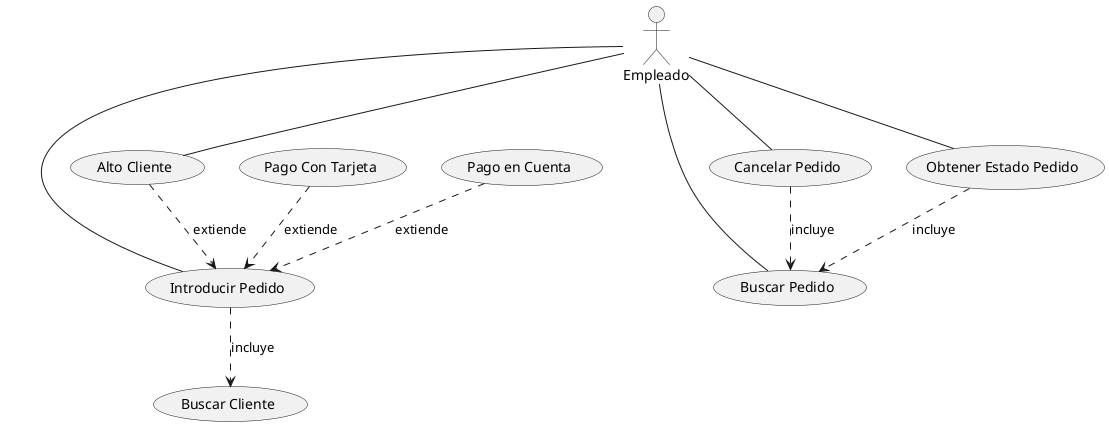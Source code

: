 @startuml
:Empleado:
:Empleado: -- (Alto Cliente)
:Empleado: -- (Introducir Pedido)
:Empleado: -- (Obtener Estado Pedido)
:Empleado: -- (Buscar Pedido)
:Empleado: -- (Cancelar Pedido)
(Obtener Estado Pedido) ..> (Buscar Pedido) : incluye
(Cancelar Pedido) ..> (Buscar Pedido) : incluye
(Alto Cliente) ..> (Introducir Pedido) : extiende
(Introducir Pedido) ..> (Buscar Cliente) : incluye
(Pago Con Tarjeta) ..> (Introducir Pedido) : extiende
(Pago en Cuenta) ..> (Introducir Pedido) : extiende
@enduml